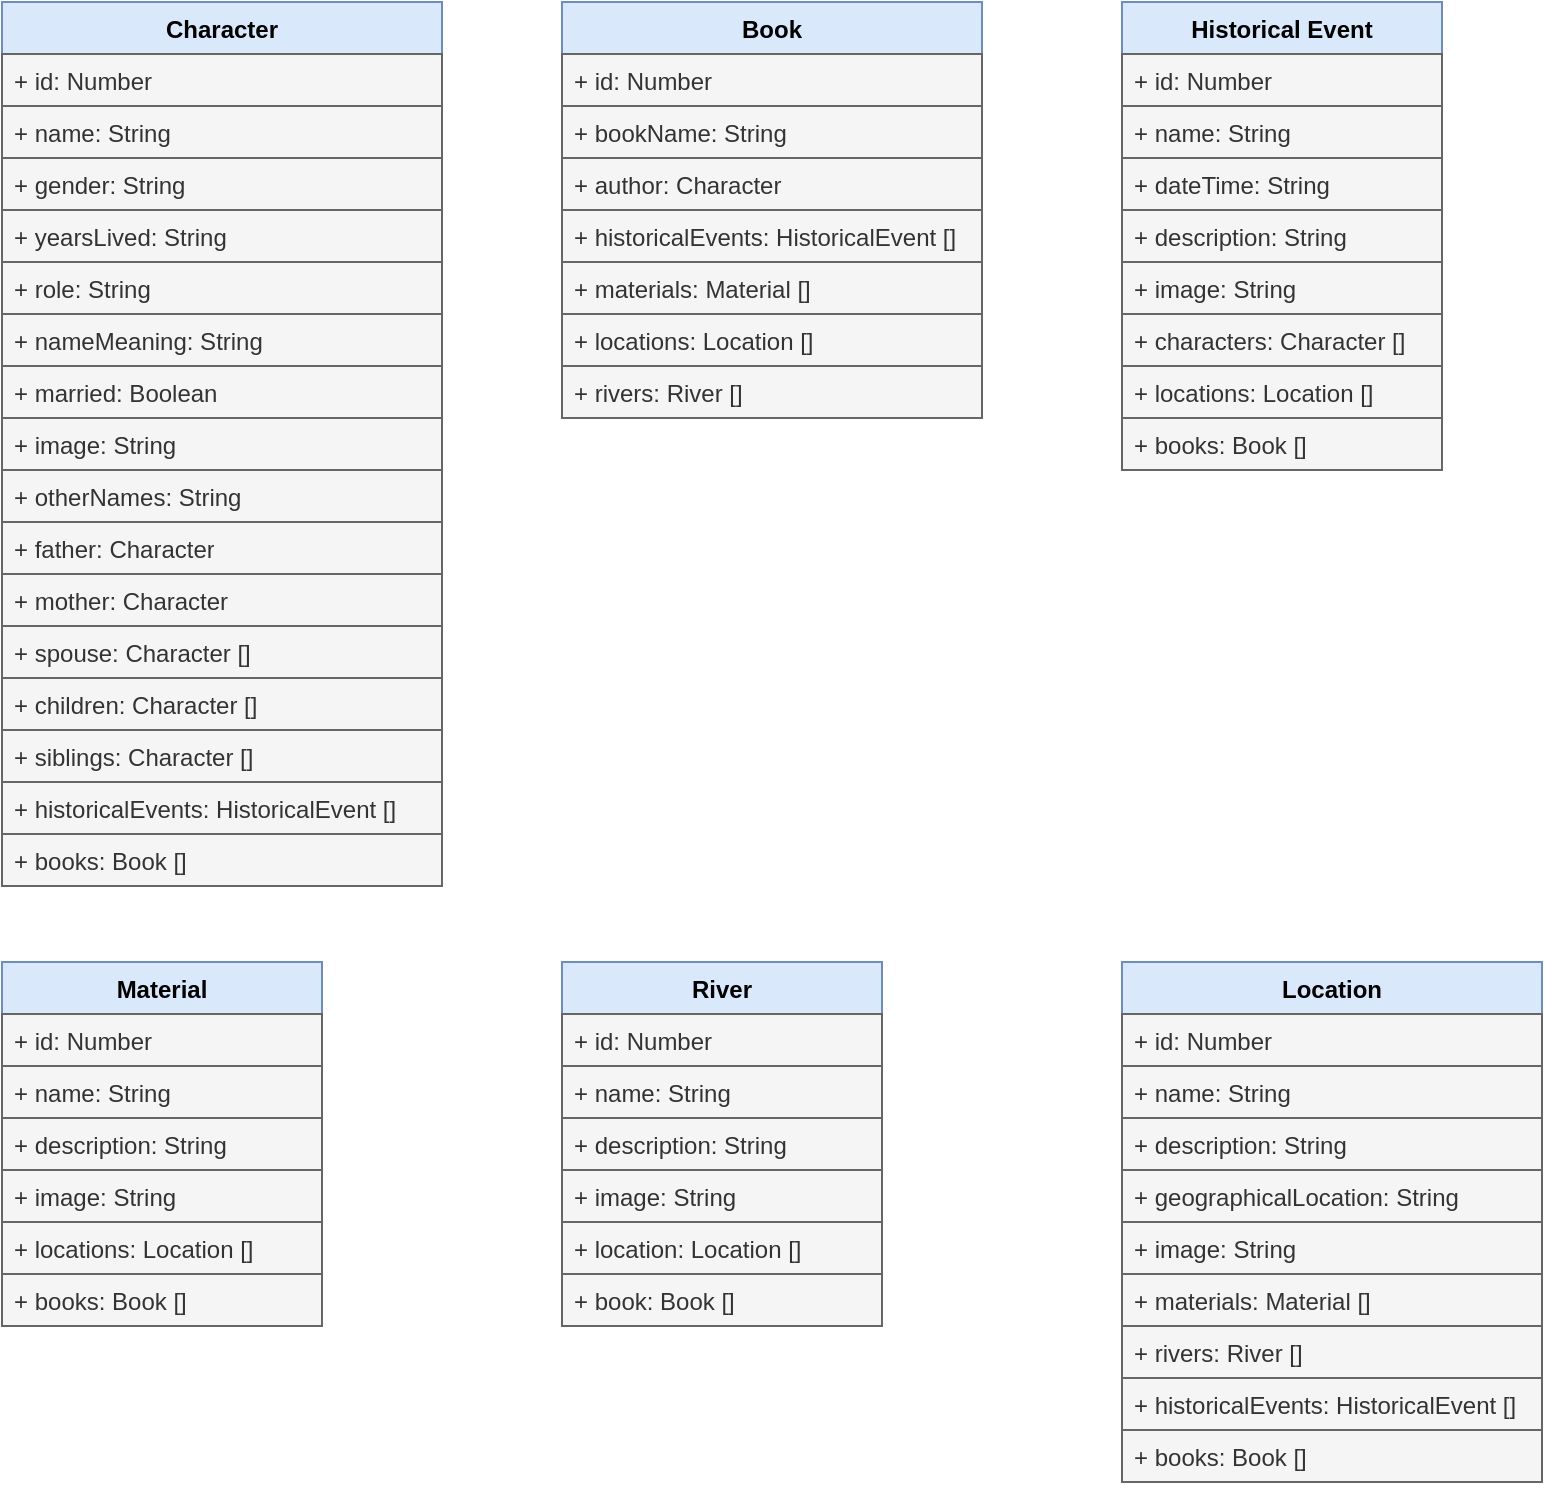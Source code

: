 <mxfile version="21.6.9" type="google">
  <diagram name="Page-1" id="3G5pi5xVKcau8tW6fs5p">
    <mxGraphModel grid="1" page="1" gridSize="10" guides="1" tooltips="1" connect="1" arrows="1" fold="1" pageScale="1" pageWidth="850" pageHeight="1100" math="0" shadow="0">
      <root>
        <mxCell id="0" />
        <mxCell id="1" parent="0" />
        <mxCell id="A2dRkgPRKOj7suXU_tPl-4" value="Book" style="swimlane;fontStyle=1;align=center;verticalAlign=top;childLayout=stackLayout;horizontal=1;startSize=26;horizontalStack=0;resizeParent=1;resizeParentMax=0;resizeLast=0;collapsible=1;marginBottom=0;whiteSpace=wrap;html=1;fillColor=#dae8fc;strokeColor=#6c8ebf;" vertex="1" parent="1">
          <mxGeometry x="320" y="40" width="210" height="208" as="geometry" />
        </mxCell>
        <mxCell id="A2dRkgPRKOj7suXU_tPl-5" value="+ id: Number" style="text;strokeColor=#666666;fillColor=#f5f5f5;align=left;verticalAlign=top;spacingLeft=4;spacingRight=4;overflow=hidden;rotatable=0;points=[[0,0.5],[1,0.5]];portConstraint=eastwest;whiteSpace=wrap;html=1;fontColor=#333333;" vertex="1" parent="A2dRkgPRKOj7suXU_tPl-4">
          <mxGeometry y="26" width="210" height="26" as="geometry" />
        </mxCell>
        <mxCell id="A2dRkgPRKOj7suXU_tPl-38" value="+ bookName: String" style="text;strokeColor=#666666;fillColor=#f5f5f5;align=left;verticalAlign=top;spacingLeft=4;spacingRight=4;overflow=hidden;rotatable=0;points=[[0,0.5],[1,0.5]];portConstraint=eastwest;whiteSpace=wrap;html=1;fontColor=#333333;" vertex="1" parent="A2dRkgPRKOj7suXU_tPl-4">
          <mxGeometry y="52" width="210" height="26" as="geometry" />
        </mxCell>
        <mxCell id="A2dRkgPRKOj7suXU_tPl-12" value="+ author: Character" style="text;strokeColor=#666666;fillColor=#f5f5f5;align=left;verticalAlign=top;spacingLeft=4;spacingRight=4;overflow=hidden;rotatable=0;points=[[0,0.5],[1,0.5]];portConstraint=eastwest;whiteSpace=wrap;html=1;fontColor=#333333;" vertex="1" parent="A2dRkgPRKOj7suXU_tPl-4">
          <mxGeometry y="78" width="210" height="26" as="geometry" />
        </mxCell>
        <mxCell id="jbja3K6gMc5GvOygz4ZP-5" value="+ historicalEvents: HistoricalEvent []" style="text;strokeColor=#666666;fillColor=#f5f5f5;align=left;verticalAlign=top;spacingLeft=4;spacingRight=4;overflow=hidden;rotatable=0;points=[[0,0.5],[1,0.5]];portConstraint=eastwest;whiteSpace=wrap;html=1;fontColor=#333333;" vertex="1" parent="A2dRkgPRKOj7suXU_tPl-4">
          <mxGeometry y="104" width="210" height="26" as="geometry" />
        </mxCell>
        <mxCell id="jbja3K6gMc5GvOygz4ZP-6" value="+ materials: Material []" style="text;strokeColor=#666666;fillColor=#f5f5f5;align=left;verticalAlign=top;spacingLeft=4;spacingRight=4;overflow=hidden;rotatable=0;points=[[0,0.5],[1,0.5]];portConstraint=eastwest;whiteSpace=wrap;html=1;fontColor=#333333;" vertex="1" parent="A2dRkgPRKOj7suXU_tPl-4">
          <mxGeometry y="130" width="210" height="26" as="geometry" />
        </mxCell>
        <mxCell id="jbja3K6gMc5GvOygz4ZP-7" value="+ locations: Location []" style="text;strokeColor=#666666;fillColor=#f5f5f5;align=left;verticalAlign=top;spacingLeft=4;spacingRight=4;overflow=hidden;rotatable=0;points=[[0,0.5],[1,0.5]];portConstraint=eastwest;whiteSpace=wrap;html=1;fontColor=#333333;" vertex="1" parent="A2dRkgPRKOj7suXU_tPl-4">
          <mxGeometry y="156" width="210" height="26" as="geometry" />
        </mxCell>
        <mxCell id="jbja3K6gMc5GvOygz4ZP-8" value="+ rivers: River []" style="text;strokeColor=#666666;fillColor=#f5f5f5;align=left;verticalAlign=top;spacingLeft=4;spacingRight=4;overflow=hidden;rotatable=0;points=[[0,0.5],[1,0.5]];portConstraint=eastwest;whiteSpace=wrap;html=1;fontColor=#333333;" vertex="1" parent="A2dRkgPRKOj7suXU_tPl-4">
          <mxGeometry y="182" width="210" height="26" as="geometry" />
        </mxCell>
        <mxCell id="A2dRkgPRKOj7suXU_tPl-13" value="Character" style="swimlane;fontStyle=1;align=center;verticalAlign=top;childLayout=stackLayout;horizontal=1;startSize=26;horizontalStack=0;resizeParent=1;resizeParentMax=0;resizeLast=0;collapsible=1;marginBottom=0;whiteSpace=wrap;html=1;fillColor=#dae8fc;strokeColor=#6c8ebf;" vertex="1" parent="1">
          <mxGeometry x="40" y="40" width="220" height="442" as="geometry" />
        </mxCell>
        <mxCell id="A2dRkgPRKOj7suXU_tPl-14" value="+ id: Number" style="text;strokeColor=#666666;fillColor=#f5f5f5;align=left;verticalAlign=top;spacingLeft=4;spacingRight=4;overflow=hidden;rotatable=0;points=[[0,0.5],[1,0.5]];portConstraint=eastwest;whiteSpace=wrap;html=1;fontColor=#333333;" vertex="1" parent="A2dRkgPRKOj7suXU_tPl-13">
          <mxGeometry y="26" width="220" height="26" as="geometry" />
        </mxCell>
        <mxCell id="A2dRkgPRKOj7suXU_tPl-39" value="+ name: String" style="text;strokeColor=#666666;fillColor=#f5f5f5;align=left;verticalAlign=top;spacingLeft=4;spacingRight=4;overflow=hidden;rotatable=0;points=[[0,0.5],[1,0.5]];portConstraint=eastwest;whiteSpace=wrap;html=1;fontColor=#333333;" vertex="1" parent="A2dRkgPRKOj7suXU_tPl-13">
          <mxGeometry y="52" width="220" height="26" as="geometry" />
        </mxCell>
        <mxCell id="A2dRkgPRKOj7suXU_tPl-15" value="+ gender: String" style="text;strokeColor=#666666;fillColor=#f5f5f5;align=left;verticalAlign=top;spacingLeft=4;spacingRight=4;overflow=hidden;rotatable=0;points=[[0,0.5],[1,0.5]];portConstraint=eastwest;whiteSpace=wrap;html=1;fontColor=#333333;" vertex="1" parent="A2dRkgPRKOj7suXU_tPl-13">
          <mxGeometry y="78" width="220" height="26" as="geometry" />
        </mxCell>
        <mxCell id="A2dRkgPRKOj7suXU_tPl-33" value="+ yearsLived: String" style="text;strokeColor=#666666;fillColor=#f5f5f5;align=left;verticalAlign=top;spacingLeft=4;spacingRight=4;overflow=hidden;rotatable=0;points=[[0,0.5],[1,0.5]];portConstraint=eastwest;whiteSpace=wrap;html=1;fontColor=#333333;" vertex="1" parent="A2dRkgPRKOj7suXU_tPl-13">
          <mxGeometry y="104" width="220" height="26" as="geometry" />
        </mxCell>
        <mxCell id="A2dRkgPRKOj7suXU_tPl-35" value="+ role: String" style="text;strokeColor=#666666;fillColor=#f5f5f5;align=left;verticalAlign=top;spacingLeft=4;spacingRight=4;overflow=hidden;rotatable=0;points=[[0,0.5],[1,0.5]];portConstraint=eastwest;whiteSpace=wrap;html=1;fontColor=#333333;" vertex="1" parent="A2dRkgPRKOj7suXU_tPl-13">
          <mxGeometry y="130" width="220" height="26" as="geometry" />
        </mxCell>
        <mxCell id="A2dRkgPRKOj7suXU_tPl-36" value="+ nameMeaning: String" style="text;strokeColor=#666666;fillColor=#f5f5f5;align=left;verticalAlign=top;spacingLeft=4;spacingRight=4;overflow=hidden;rotatable=0;points=[[0,0.5],[1,0.5]];portConstraint=eastwest;whiteSpace=wrap;html=1;fontColor=#333333;" vertex="1" parent="A2dRkgPRKOj7suXU_tPl-13">
          <mxGeometry y="156" width="220" height="26" as="geometry" />
        </mxCell>
        <mxCell id="A2dRkgPRKOj7suXU_tPl-37" value="+ married: Boolean" style="text;strokeColor=#666666;fillColor=#f5f5f5;align=left;verticalAlign=top;spacingLeft=4;spacingRight=4;overflow=hidden;rotatable=0;points=[[0,0.5],[1,0.5]];portConstraint=eastwest;whiteSpace=wrap;html=1;fontColor=#333333;" vertex="1" parent="A2dRkgPRKOj7suXU_tPl-13">
          <mxGeometry y="182" width="220" height="26" as="geometry" />
        </mxCell>
        <mxCell id="A2dRkgPRKOj7suXU_tPl-85" value="+ image: String" style="text;strokeColor=#666666;fillColor=#f5f5f5;align=left;verticalAlign=top;spacingLeft=4;spacingRight=4;overflow=hidden;rotatable=0;points=[[0,0.5],[1,0.5]];portConstraint=eastwest;whiteSpace=wrap;html=1;fontColor=#333333;" vertex="1" parent="A2dRkgPRKOj7suXU_tPl-13">
          <mxGeometry y="208" width="220" height="26" as="geometry" />
        </mxCell>
        <mxCell id="jbja3K6gMc5GvOygz4ZP-32" value="+ otherNames: String" style="text;strokeColor=#666666;fillColor=#f5f5f5;align=left;verticalAlign=top;spacingLeft=4;spacingRight=4;overflow=hidden;rotatable=0;points=[[0,0.5],[1,0.5]];portConstraint=eastwest;whiteSpace=wrap;html=1;fontColor=#333333;" vertex="1" parent="A2dRkgPRKOj7suXU_tPl-13">
          <mxGeometry y="234" width="220" height="26" as="geometry" />
        </mxCell>
        <mxCell id="A2dRkgPRKOj7suXU_tPl-86" value="+ father: Character" style="text;strokeColor=#666666;fillColor=#f5f5f5;align=left;verticalAlign=top;spacingLeft=4;spacingRight=4;overflow=hidden;rotatable=0;points=[[0,0.5],[1,0.5]];portConstraint=eastwest;whiteSpace=wrap;html=1;fontColor=#333333;" vertex="1" parent="A2dRkgPRKOj7suXU_tPl-13">
          <mxGeometry y="260" width="220" height="26" as="geometry" />
        </mxCell>
        <mxCell id="A2dRkgPRKOj7suXU_tPl-87" value="+ mother: Character" style="text;strokeColor=#666666;fillColor=#f5f5f5;align=left;verticalAlign=top;spacingLeft=4;spacingRight=4;overflow=hidden;rotatable=0;points=[[0,0.5],[1,0.5]];portConstraint=eastwest;whiteSpace=wrap;html=1;fontColor=#333333;" vertex="1" parent="A2dRkgPRKOj7suXU_tPl-13">
          <mxGeometry y="286" width="220" height="26" as="geometry" />
        </mxCell>
        <mxCell id="A2dRkgPRKOj7suXU_tPl-88" value="+ spouse: Character []" style="text;strokeColor=#666666;fillColor=#f5f5f5;align=left;verticalAlign=top;spacingLeft=4;spacingRight=4;overflow=hidden;rotatable=0;points=[[0,0.5],[1,0.5]];portConstraint=eastwest;whiteSpace=wrap;html=1;fontColor=#333333;" vertex="1" parent="A2dRkgPRKOj7suXU_tPl-13">
          <mxGeometry y="312" width="220" height="26" as="geometry" />
        </mxCell>
        <mxCell id="A2dRkgPRKOj7suXU_tPl-89" value="+ children: Character []" style="text;strokeColor=#666666;fillColor=#f5f5f5;align=left;verticalAlign=top;spacingLeft=4;spacingRight=4;overflow=hidden;rotatable=0;points=[[0,0.5],[1,0.5]];portConstraint=eastwest;whiteSpace=wrap;html=1;fontColor=#333333;" vertex="1" parent="A2dRkgPRKOj7suXU_tPl-13">
          <mxGeometry y="338" width="220" height="26" as="geometry" />
        </mxCell>
        <mxCell id="A2dRkgPRKOj7suXU_tPl-90" value="+ siblings: Character []" style="text;strokeColor=#666666;fillColor=#f5f5f5;align=left;verticalAlign=top;spacingLeft=4;spacingRight=4;overflow=hidden;rotatable=0;points=[[0,0.5],[1,0.5]];portConstraint=eastwest;whiteSpace=wrap;html=1;fontColor=#333333;" vertex="1" parent="A2dRkgPRKOj7suXU_tPl-13">
          <mxGeometry y="364" width="220" height="26" as="geometry" />
        </mxCell>
        <mxCell id="A2dRkgPRKOj7suXU_tPl-91" value="+ historicalEvents: HistoricalEvent []" style="text;strokeColor=#666666;fillColor=#f5f5f5;align=left;verticalAlign=top;spacingLeft=4;spacingRight=4;overflow=hidden;rotatable=0;points=[[0,0.5],[1,0.5]];portConstraint=eastwest;whiteSpace=wrap;html=1;fontColor=#333333;" vertex="1" parent="A2dRkgPRKOj7suXU_tPl-13">
          <mxGeometry y="390" width="220" height="26" as="geometry" />
        </mxCell>
        <mxCell id="A2dRkgPRKOj7suXU_tPl-93" value="+ books: Book []" style="text;strokeColor=#666666;fillColor=#f5f5f5;align=left;verticalAlign=top;spacingLeft=4;spacingRight=4;overflow=hidden;rotatable=0;points=[[0,0.5],[1,0.5]];portConstraint=eastwest;whiteSpace=wrap;html=1;fontColor=#333333;" vertex="1" parent="A2dRkgPRKOj7suXU_tPl-13">
          <mxGeometry y="416" width="220" height="26" as="geometry" />
        </mxCell>
        <mxCell id="A2dRkgPRKOj7suXU_tPl-18" value="Historical Event" style="swimlane;fontStyle=1;align=center;verticalAlign=top;childLayout=stackLayout;horizontal=1;startSize=26;horizontalStack=0;resizeParent=1;resizeParentMax=0;resizeLast=0;collapsible=1;marginBottom=0;whiteSpace=wrap;html=1;fillColor=#dae8fc;strokeColor=#6c8ebf;" vertex="1" parent="1">
          <mxGeometry x="600" y="40" width="160" height="234" as="geometry" />
        </mxCell>
        <mxCell id="A2dRkgPRKOj7suXU_tPl-19" value="+ id: Number" style="text;strokeColor=#666666;fillColor=#f5f5f5;align=left;verticalAlign=top;spacingLeft=4;spacingRight=4;overflow=hidden;rotatable=0;points=[[0,0.5],[1,0.5]];portConstraint=eastwest;whiteSpace=wrap;html=1;fontColor=#333333;" vertex="1" parent="A2dRkgPRKOj7suXU_tPl-18">
          <mxGeometry y="26" width="160" height="26" as="geometry" />
        </mxCell>
        <mxCell id="A2dRkgPRKOj7suXU_tPl-65" value="+ name: String" style="text;strokeColor=#666666;fillColor=#f5f5f5;align=left;verticalAlign=top;spacingLeft=4;spacingRight=4;overflow=hidden;rotatable=0;points=[[0,0.5],[1,0.5]];portConstraint=eastwest;whiteSpace=wrap;html=1;fontColor=#333333;" vertex="1" parent="A2dRkgPRKOj7suXU_tPl-18">
          <mxGeometry y="52" width="160" height="26" as="geometry" />
        </mxCell>
        <mxCell id="A2dRkgPRKOj7suXU_tPl-20" value="+ dateTime: String" style="text;strokeColor=#666666;fillColor=#f5f5f5;align=left;verticalAlign=top;spacingLeft=4;spacingRight=4;overflow=hidden;rotatable=0;points=[[0,0.5],[1,0.5]];portConstraint=eastwest;whiteSpace=wrap;html=1;fontColor=#333333;" vertex="1" parent="A2dRkgPRKOj7suXU_tPl-18">
          <mxGeometry y="78" width="160" height="26" as="geometry" />
        </mxCell>
        <mxCell id="A2dRkgPRKOj7suXU_tPl-41" value="+ description: String" style="text;strokeColor=#666666;fillColor=#f5f5f5;align=left;verticalAlign=top;spacingLeft=4;spacingRight=4;overflow=hidden;rotatable=0;points=[[0,0.5],[1,0.5]];portConstraint=eastwest;whiteSpace=wrap;html=1;fontColor=#333333;" vertex="1" parent="A2dRkgPRKOj7suXU_tPl-18">
          <mxGeometry y="104" width="160" height="26" as="geometry" />
        </mxCell>
        <mxCell id="A2dRkgPRKOj7suXU_tPl-42" value="+ image: String" style="text;strokeColor=#666666;fillColor=#f5f5f5;align=left;verticalAlign=top;spacingLeft=4;spacingRight=4;overflow=hidden;rotatable=0;points=[[0,0.5],[1,0.5]];portConstraint=eastwest;whiteSpace=wrap;html=1;fontColor=#333333;" vertex="1" parent="A2dRkgPRKOj7suXU_tPl-18">
          <mxGeometry y="130" width="160" height="26" as="geometry" />
        </mxCell>
        <mxCell id="A2dRkgPRKOj7suXU_tPl-43" value="+ characters: Character []" style="text;strokeColor=#666666;fillColor=#f5f5f5;align=left;verticalAlign=top;spacingLeft=4;spacingRight=4;overflow=hidden;rotatable=0;points=[[0,0.5],[1,0.5]];portConstraint=eastwest;whiteSpace=wrap;html=1;fontColor=#333333;" vertex="1" parent="A2dRkgPRKOj7suXU_tPl-18">
          <mxGeometry y="156" width="160" height="26" as="geometry" />
        </mxCell>
        <mxCell id="A2dRkgPRKOj7suXU_tPl-44" value="+ locations: Location []" style="text;strokeColor=#666666;fillColor=#f5f5f5;align=left;verticalAlign=top;spacingLeft=4;spacingRight=4;overflow=hidden;rotatable=0;points=[[0,0.5],[1,0.5]];portConstraint=eastwest;whiteSpace=wrap;html=1;fontColor=#333333;" vertex="1" parent="A2dRkgPRKOj7suXU_tPl-18">
          <mxGeometry y="182" width="160" height="26" as="geometry" />
        </mxCell>
        <mxCell id="A2dRkgPRKOj7suXU_tPl-45" value="+ books: Book []" style="text;strokeColor=#666666;fillColor=#f5f5f5;align=left;verticalAlign=top;spacingLeft=4;spacingRight=4;overflow=hidden;rotatable=0;points=[[0,0.5],[1,0.5]];portConstraint=eastwest;whiteSpace=wrap;html=1;fontColor=#333333;" vertex="1" parent="A2dRkgPRKOj7suXU_tPl-18">
          <mxGeometry y="208" width="160" height="26" as="geometry" />
        </mxCell>
        <mxCell id="A2dRkgPRKOj7suXU_tPl-28" value="Location" style="swimlane;fontStyle=1;align=center;verticalAlign=top;childLayout=stackLayout;horizontal=1;startSize=26;horizontalStack=0;resizeParent=1;resizeParentMax=0;resizeLast=0;collapsible=1;marginBottom=0;whiteSpace=wrap;html=1;fillColor=#dae8fc;strokeColor=#6c8ebf;" vertex="1" parent="1">
          <mxGeometry x="600" y="520" width="210" height="260" as="geometry" />
        </mxCell>
        <mxCell id="A2dRkgPRKOj7suXU_tPl-29" value="+ id: Number" style="text;strokeColor=#666666;fillColor=#f5f5f5;align=left;verticalAlign=top;spacingLeft=4;spacingRight=4;overflow=hidden;rotatable=0;points=[[0,0.5],[1,0.5]];portConstraint=eastwest;whiteSpace=wrap;html=1;fontColor=#333333;" vertex="1" parent="A2dRkgPRKOj7suXU_tPl-28">
          <mxGeometry y="26" width="210" height="26" as="geometry" />
        </mxCell>
        <mxCell id="A2dRkgPRKOj7suXU_tPl-66" value="+ name: String" style="text;strokeColor=#666666;fillColor=#f5f5f5;align=left;verticalAlign=top;spacingLeft=4;spacingRight=4;overflow=hidden;rotatable=0;points=[[0,0.5],[1,0.5]];portConstraint=eastwest;whiteSpace=wrap;html=1;fontColor=#333333;" vertex="1" parent="A2dRkgPRKOj7suXU_tPl-28">
          <mxGeometry y="52" width="210" height="26" as="geometry" />
        </mxCell>
        <mxCell id="A2dRkgPRKOj7suXU_tPl-30" value="+ description: String" style="text;strokeColor=#666666;fillColor=#f5f5f5;align=left;verticalAlign=top;spacingLeft=4;spacingRight=4;overflow=hidden;rotatable=0;points=[[0,0.5],[1,0.5]];portConstraint=eastwest;whiteSpace=wrap;html=1;fontColor=#333333;" vertex="1" parent="A2dRkgPRKOj7suXU_tPl-28">
          <mxGeometry y="78" width="210" height="26" as="geometry" />
        </mxCell>
        <mxCell id="A2dRkgPRKOj7suXU_tPl-51" value="+ geographicalLocation: String" style="text;strokeColor=#666666;fillColor=#f5f5f5;align=left;verticalAlign=top;spacingLeft=4;spacingRight=4;overflow=hidden;rotatable=0;points=[[0,0.5],[1,0.5]];portConstraint=eastwest;whiteSpace=wrap;html=1;fontColor=#333333;" vertex="1" parent="A2dRkgPRKOj7suXU_tPl-28">
          <mxGeometry y="104" width="210" height="26" as="geometry" />
        </mxCell>
        <mxCell id="A2dRkgPRKOj7suXU_tPl-52" value="+ image: String" style="text;strokeColor=#666666;fillColor=#f5f5f5;align=left;verticalAlign=top;spacingLeft=4;spacingRight=4;overflow=hidden;rotatable=0;points=[[0,0.5],[1,0.5]];portConstraint=eastwest;whiteSpace=wrap;html=1;fontColor=#333333;" vertex="1" parent="A2dRkgPRKOj7suXU_tPl-28">
          <mxGeometry y="130" width="210" height="26" as="geometry" />
        </mxCell>
        <mxCell id="A2dRkgPRKOj7suXU_tPl-53" value="+ materials: Material []" style="text;strokeColor=#666666;fillColor=#f5f5f5;align=left;verticalAlign=top;spacingLeft=4;spacingRight=4;overflow=hidden;rotatable=0;points=[[0,0.5],[1,0.5]];portConstraint=eastwest;whiteSpace=wrap;html=1;fontColor=#333333;" vertex="1" parent="A2dRkgPRKOj7suXU_tPl-28">
          <mxGeometry y="156" width="210" height="26" as="geometry" />
        </mxCell>
        <mxCell id="jbja3K6gMc5GvOygz4ZP-12" value="+ rivers: River []" style="text;strokeColor=#666666;fillColor=#f5f5f5;align=left;verticalAlign=top;spacingLeft=4;spacingRight=4;overflow=hidden;rotatable=0;points=[[0,0.5],[1,0.5]];portConstraint=eastwest;whiteSpace=wrap;html=1;fontColor=#333333;" vertex="1" parent="A2dRkgPRKOj7suXU_tPl-28">
          <mxGeometry y="182" width="210" height="26" as="geometry" />
        </mxCell>
        <mxCell id="jbja3K6gMc5GvOygz4ZP-13" value="+ historicalEvents: HistoricalEvent []" style="text;strokeColor=#666666;fillColor=#f5f5f5;align=left;verticalAlign=top;spacingLeft=4;spacingRight=4;overflow=hidden;rotatable=0;points=[[0,0.5],[1,0.5]];portConstraint=eastwest;whiteSpace=wrap;html=1;fontColor=#333333;" vertex="1" parent="A2dRkgPRKOj7suXU_tPl-28">
          <mxGeometry y="208" width="210" height="26" as="geometry" />
        </mxCell>
        <mxCell id="jbja3K6gMc5GvOygz4ZP-14" value="+ books: Book []" style="text;strokeColor=#666666;fillColor=#f5f5f5;align=left;verticalAlign=top;spacingLeft=4;spacingRight=4;overflow=hidden;rotatable=0;points=[[0,0.5],[1,0.5]];portConstraint=eastwest;whiteSpace=wrap;html=1;fontColor=#333333;" vertex="1" parent="A2dRkgPRKOj7suXU_tPl-28">
          <mxGeometry y="234" width="210" height="26" as="geometry" />
        </mxCell>
        <mxCell id="A2dRkgPRKOj7suXU_tPl-57" value="River" style="swimlane;fontStyle=1;align=center;verticalAlign=top;childLayout=stackLayout;horizontal=1;startSize=26;horizontalStack=0;resizeParent=1;resizeParentMax=0;resizeLast=0;collapsible=1;marginBottom=0;whiteSpace=wrap;html=1;fillColor=#dae8fc;strokeColor=#6c8ebf;" vertex="1" parent="1">
          <mxGeometry x="320" y="520" width="160" height="182" as="geometry" />
        </mxCell>
        <mxCell id="A2dRkgPRKOj7suXU_tPl-67" value="+ id: Number" style="text;strokeColor=#666666;fillColor=#f5f5f5;align=left;verticalAlign=top;spacingLeft=4;spacingRight=4;overflow=hidden;rotatable=0;points=[[0,0.5],[1,0.5]];portConstraint=eastwest;whiteSpace=wrap;html=1;fontColor=#333333;" vertex="1" parent="A2dRkgPRKOj7suXU_tPl-57">
          <mxGeometry y="26" width="160" height="26" as="geometry" />
        </mxCell>
        <mxCell id="A2dRkgPRKOj7suXU_tPl-58" value="+ name: String" style="text;strokeColor=#666666;fillColor=#f5f5f5;align=left;verticalAlign=top;spacingLeft=4;spacingRight=4;overflow=hidden;rotatable=0;points=[[0,0.5],[1,0.5]];portConstraint=eastwest;whiteSpace=wrap;html=1;fontColor=#333333;" vertex="1" parent="A2dRkgPRKOj7suXU_tPl-57">
          <mxGeometry y="52" width="160" height="26" as="geometry" />
        </mxCell>
        <mxCell id="A2dRkgPRKOj7suXU_tPl-59" value="+ description: String" style="text;strokeColor=#666666;fillColor=#f5f5f5;align=left;verticalAlign=top;spacingLeft=4;spacingRight=4;overflow=hidden;rotatable=0;points=[[0,0.5],[1,0.5]];portConstraint=eastwest;whiteSpace=wrap;html=1;fontColor=#333333;" vertex="1" parent="A2dRkgPRKOj7suXU_tPl-57">
          <mxGeometry y="78" width="160" height="26" as="geometry" />
        </mxCell>
        <mxCell id="A2dRkgPRKOj7suXU_tPl-61" value="+ image: String" style="text;strokeColor=#666666;fillColor=#f5f5f5;align=left;verticalAlign=top;spacingLeft=4;spacingRight=4;overflow=hidden;rotatable=0;points=[[0,0.5],[1,0.5]];portConstraint=eastwest;whiteSpace=wrap;html=1;fontColor=#333333;" vertex="1" parent="A2dRkgPRKOj7suXU_tPl-57">
          <mxGeometry y="104" width="160" height="26" as="geometry" />
        </mxCell>
        <mxCell id="A2dRkgPRKOj7suXU_tPl-60" value="+ location: Location []" style="text;strokeColor=#666666;fillColor=#f5f5f5;align=left;verticalAlign=top;spacingLeft=4;spacingRight=4;overflow=hidden;rotatable=0;points=[[0,0.5],[1,0.5]];portConstraint=eastwest;whiteSpace=wrap;html=1;fontColor=#333333;" vertex="1" parent="A2dRkgPRKOj7suXU_tPl-57">
          <mxGeometry y="130" width="160" height="26" as="geometry" />
        </mxCell>
        <mxCell id="A2dRkgPRKOj7suXU_tPl-62" value="+ book: Book []" style="text;strokeColor=#666666;fillColor=#f5f5f5;align=left;verticalAlign=top;spacingLeft=4;spacingRight=4;overflow=hidden;rotatable=0;points=[[0,0.5],[1,0.5]];portConstraint=eastwest;whiteSpace=wrap;html=1;fontColor=#333333;" vertex="1" parent="A2dRkgPRKOj7suXU_tPl-57">
          <mxGeometry y="156" width="160" height="26" as="geometry" />
        </mxCell>
        <mxCell id="A2dRkgPRKOj7suXU_tPl-73" value="Material" style="swimlane;fontStyle=1;align=center;verticalAlign=top;childLayout=stackLayout;horizontal=1;startSize=26;horizontalStack=0;resizeParent=1;resizeParentMax=0;resizeLast=0;collapsible=1;marginBottom=0;whiteSpace=wrap;html=1;fillColor=#dae8fc;strokeColor=#6c8ebf;" vertex="1" parent="1">
          <mxGeometry x="40" y="520" width="160" height="182" as="geometry" />
        </mxCell>
        <mxCell id="A2dRkgPRKOj7suXU_tPl-74" value="+ id: Number" style="text;strokeColor=#666666;fillColor=#f5f5f5;align=left;verticalAlign=top;spacingLeft=4;spacingRight=4;overflow=hidden;rotatable=0;points=[[0,0.5],[1,0.5]];portConstraint=eastwest;whiteSpace=wrap;html=1;fontColor=#333333;" vertex="1" parent="A2dRkgPRKOj7suXU_tPl-73">
          <mxGeometry y="26" width="160" height="26" as="geometry" />
        </mxCell>
        <mxCell id="A2dRkgPRKOj7suXU_tPl-75" value="+ name: String" style="text;strokeColor=#666666;fillColor=#f5f5f5;align=left;verticalAlign=top;spacingLeft=4;spacingRight=4;overflow=hidden;rotatable=0;points=[[0,0.5],[1,0.5]];portConstraint=eastwest;whiteSpace=wrap;html=1;fontColor=#333333;" vertex="1" parent="A2dRkgPRKOj7suXU_tPl-73">
          <mxGeometry y="52" width="160" height="26" as="geometry" />
        </mxCell>
        <mxCell id="A2dRkgPRKOj7suXU_tPl-76" value="+ description: String" style="text;strokeColor=#666666;fillColor=#f5f5f5;align=left;verticalAlign=top;spacingLeft=4;spacingRight=4;overflow=hidden;rotatable=0;points=[[0,0.5],[1,0.5]];portConstraint=eastwest;whiteSpace=wrap;html=1;fontColor=#333333;" vertex="1" parent="A2dRkgPRKOj7suXU_tPl-73">
          <mxGeometry y="78" width="160" height="26" as="geometry" />
        </mxCell>
        <mxCell id="A2dRkgPRKOj7suXU_tPl-78" value="+ image: String" style="text;strokeColor=#666666;fillColor=#f5f5f5;align=left;verticalAlign=top;spacingLeft=4;spacingRight=4;overflow=hidden;rotatable=0;points=[[0,0.5],[1,0.5]];portConstraint=eastwest;whiteSpace=wrap;html=1;fontColor=#333333;" vertex="1" parent="A2dRkgPRKOj7suXU_tPl-73">
          <mxGeometry y="104" width="160" height="26" as="geometry" />
        </mxCell>
        <mxCell id="A2dRkgPRKOj7suXU_tPl-77" value="+ locations: Location []" style="text;strokeColor=#666666;fillColor=#f5f5f5;align=left;verticalAlign=top;spacingLeft=4;spacingRight=4;overflow=hidden;rotatable=0;points=[[0,0.5],[1,0.5]];portConstraint=eastwest;whiteSpace=wrap;html=1;fontColor=#333333;" vertex="1" parent="A2dRkgPRKOj7suXU_tPl-73">
          <mxGeometry y="130" width="160" height="26" as="geometry" />
        </mxCell>
        <mxCell id="A2dRkgPRKOj7suXU_tPl-79" value="+ books: Book []" style="text;strokeColor=#666666;fillColor=#f5f5f5;align=left;verticalAlign=top;spacingLeft=4;spacingRight=4;overflow=hidden;rotatable=0;points=[[0,0.5],[1,0.5]];portConstraint=eastwest;whiteSpace=wrap;html=1;fontColor=#333333;" vertex="1" parent="A2dRkgPRKOj7suXU_tPl-73">
          <mxGeometry y="156" width="160" height="26" as="geometry" />
        </mxCell>
      </root>
    </mxGraphModel>
  </diagram>
</mxfile>

